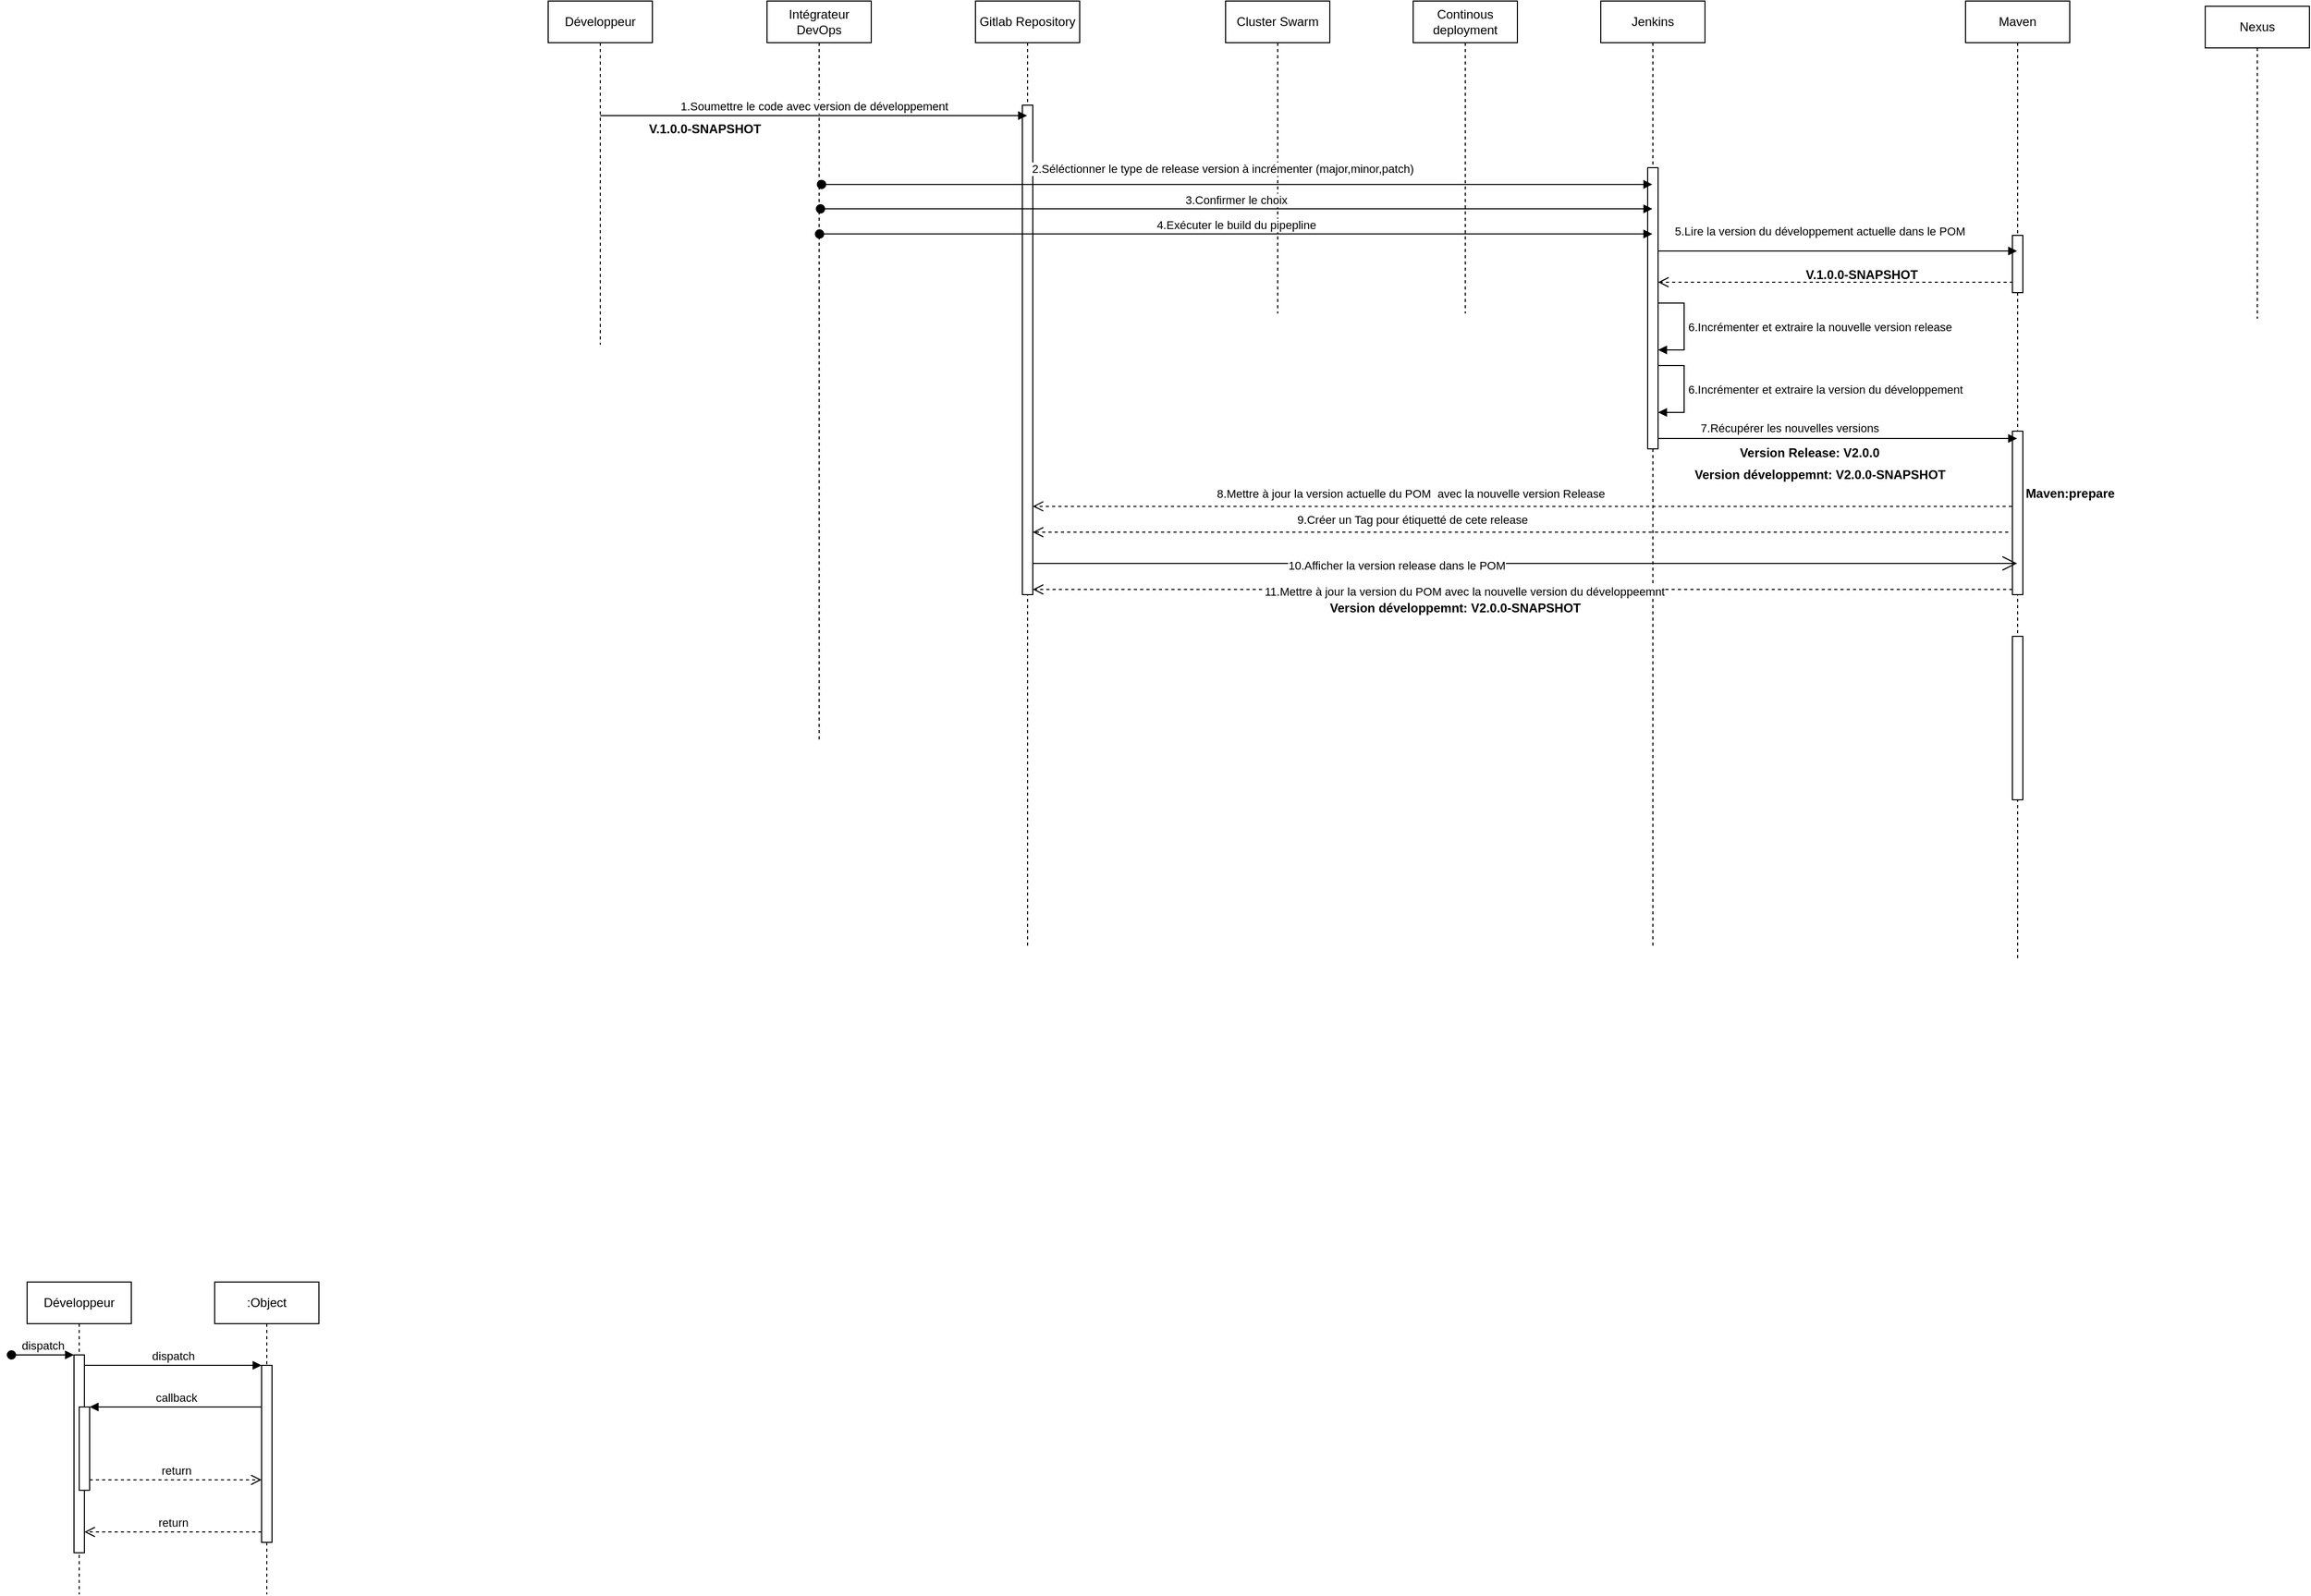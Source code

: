 <mxfile version="24.6.4" type="github">
  <diagram name="Page-1" id="2YBvvXClWsGukQMizWep">
    <mxGraphModel dx="2465" dy="871" grid="1" gridSize="10" guides="1" tooltips="1" connect="1" arrows="1" fold="1" page="1" pageScale="1" pageWidth="850" pageHeight="1100" math="0" shadow="0">
      <root>
        <mxCell id="0" />
        <mxCell id="1" parent="0" />
        <mxCell id="aM9ryv3xv72pqoxQDRHE-1" value="Développeur" style="shape=umlLifeline;perimeter=lifelinePerimeter;whiteSpace=wrap;html=1;container=0;dropTarget=0;collapsible=0;recursiveResize=0;outlineConnect=0;portConstraint=eastwest;newEdgeStyle={&quot;edgeStyle&quot;:&quot;elbowEdgeStyle&quot;,&quot;elbow&quot;:&quot;vertical&quot;,&quot;curved&quot;:0,&quot;rounded&quot;:0};" parent="1" vertex="1">
          <mxGeometry x="-130" width="100" height="330" as="geometry" />
        </mxCell>
        <mxCell id="aM9ryv3xv72pqoxQDRHE-5" value="Intégrateur DevOps" style="shape=umlLifeline;perimeter=lifelinePerimeter;whiteSpace=wrap;html=1;container=0;dropTarget=0;collapsible=0;recursiveResize=0;outlineConnect=0;portConstraint=eastwest;newEdgeStyle={&quot;edgeStyle&quot;:&quot;elbowEdgeStyle&quot;,&quot;elbow&quot;:&quot;vertical&quot;,&quot;curved&quot;:0,&quot;rounded&quot;:0};" parent="1" vertex="1">
          <mxGeometry x="80" width="100" height="710" as="geometry" />
        </mxCell>
        <mxCell id="2OPe176X_kG1FQ0KxJXt-11" value="Développeur" style="shape=umlLifeline;perimeter=lifelinePerimeter;whiteSpace=wrap;html=1;container=0;dropTarget=0;collapsible=0;recursiveResize=0;outlineConnect=0;portConstraint=eastwest;newEdgeStyle={&quot;edgeStyle&quot;:&quot;elbowEdgeStyle&quot;,&quot;elbow&quot;:&quot;vertical&quot;,&quot;curved&quot;:0,&quot;rounded&quot;:0};" vertex="1" parent="1">
          <mxGeometry x="-630" y="1230" width="100" height="300" as="geometry" />
        </mxCell>
        <mxCell id="2OPe176X_kG1FQ0KxJXt-12" value="" style="html=1;points=[];perimeter=orthogonalPerimeter;outlineConnect=0;targetShapes=umlLifeline;portConstraint=eastwest;newEdgeStyle={&quot;edgeStyle&quot;:&quot;elbowEdgeStyle&quot;,&quot;elbow&quot;:&quot;vertical&quot;,&quot;curved&quot;:0,&quot;rounded&quot;:0};" vertex="1" parent="2OPe176X_kG1FQ0KxJXt-11">
          <mxGeometry x="45" y="70" width="10" height="190" as="geometry" />
        </mxCell>
        <mxCell id="2OPe176X_kG1FQ0KxJXt-13" value="dispatch" style="html=1;verticalAlign=bottom;startArrow=oval;endArrow=block;startSize=8;edgeStyle=elbowEdgeStyle;elbow=vertical;curved=0;rounded=0;" edge="1" parent="2OPe176X_kG1FQ0KxJXt-11" target="2OPe176X_kG1FQ0KxJXt-12">
          <mxGeometry relative="1" as="geometry">
            <mxPoint x="-15" y="70" as="sourcePoint" />
          </mxGeometry>
        </mxCell>
        <mxCell id="2OPe176X_kG1FQ0KxJXt-14" value="" style="html=1;points=[];perimeter=orthogonalPerimeter;outlineConnect=0;targetShapes=umlLifeline;portConstraint=eastwest;newEdgeStyle={&quot;edgeStyle&quot;:&quot;elbowEdgeStyle&quot;,&quot;elbow&quot;:&quot;vertical&quot;,&quot;curved&quot;:0,&quot;rounded&quot;:0};" vertex="1" parent="2OPe176X_kG1FQ0KxJXt-11">
          <mxGeometry x="50" y="120" width="10" height="80" as="geometry" />
        </mxCell>
        <mxCell id="2OPe176X_kG1FQ0KxJXt-15" value=":Object" style="shape=umlLifeline;perimeter=lifelinePerimeter;whiteSpace=wrap;html=1;container=0;dropTarget=0;collapsible=0;recursiveResize=0;outlineConnect=0;portConstraint=eastwest;newEdgeStyle={&quot;edgeStyle&quot;:&quot;elbowEdgeStyle&quot;,&quot;elbow&quot;:&quot;vertical&quot;,&quot;curved&quot;:0,&quot;rounded&quot;:0};" vertex="1" parent="1">
          <mxGeometry x="-450" y="1230" width="100" height="300" as="geometry" />
        </mxCell>
        <mxCell id="2OPe176X_kG1FQ0KxJXt-16" value="" style="html=1;points=[];perimeter=orthogonalPerimeter;outlineConnect=0;targetShapes=umlLifeline;portConstraint=eastwest;newEdgeStyle={&quot;edgeStyle&quot;:&quot;elbowEdgeStyle&quot;,&quot;elbow&quot;:&quot;vertical&quot;,&quot;curved&quot;:0,&quot;rounded&quot;:0};" vertex="1" parent="2OPe176X_kG1FQ0KxJXt-15">
          <mxGeometry x="45" y="80" width="10" height="170" as="geometry" />
        </mxCell>
        <mxCell id="2OPe176X_kG1FQ0KxJXt-17" value="dispatch" style="html=1;verticalAlign=bottom;endArrow=block;edgeStyle=elbowEdgeStyle;elbow=vertical;curved=0;rounded=0;" edge="1" parent="1" source="2OPe176X_kG1FQ0KxJXt-12" target="2OPe176X_kG1FQ0KxJXt-16">
          <mxGeometry relative="1" as="geometry">
            <mxPoint x="-475" y="1320" as="sourcePoint" />
            <Array as="points">
              <mxPoint x="-490" y="1310" />
            </Array>
          </mxGeometry>
        </mxCell>
        <mxCell id="2OPe176X_kG1FQ0KxJXt-18" value="return" style="html=1;verticalAlign=bottom;endArrow=open;dashed=1;endSize=8;edgeStyle=elbowEdgeStyle;elbow=vertical;curved=0;rounded=0;" edge="1" parent="1" source="2OPe176X_kG1FQ0KxJXt-16" target="2OPe176X_kG1FQ0KxJXt-12">
          <mxGeometry relative="1" as="geometry">
            <mxPoint x="-475" y="1395" as="targetPoint" />
            <Array as="points">
              <mxPoint x="-480" y="1470" />
            </Array>
          </mxGeometry>
        </mxCell>
        <mxCell id="2OPe176X_kG1FQ0KxJXt-19" value="callback" style="html=1;verticalAlign=bottom;endArrow=block;edgeStyle=elbowEdgeStyle;elbow=vertical;curved=0;rounded=0;" edge="1" parent="1" source="2OPe176X_kG1FQ0KxJXt-16" target="2OPe176X_kG1FQ0KxJXt-14">
          <mxGeometry relative="1" as="geometry">
            <mxPoint x="-495" y="1350" as="sourcePoint" />
            <Array as="points">
              <mxPoint x="-480" y="1350" />
            </Array>
          </mxGeometry>
        </mxCell>
        <mxCell id="2OPe176X_kG1FQ0KxJXt-20" value="return" style="html=1;verticalAlign=bottom;endArrow=open;dashed=1;endSize=8;edgeStyle=elbowEdgeStyle;elbow=vertical;curved=0;rounded=0;" edge="1" parent="1" source="2OPe176X_kG1FQ0KxJXt-14" target="2OPe176X_kG1FQ0KxJXt-16">
          <mxGeometry relative="1" as="geometry">
            <mxPoint x="-495" y="1425" as="targetPoint" />
            <Array as="points">
              <mxPoint x="-490" y="1420" />
            </Array>
          </mxGeometry>
        </mxCell>
        <mxCell id="2OPe176X_kG1FQ0KxJXt-22" value="Gitlab Repository" style="shape=umlLifeline;perimeter=lifelinePerimeter;whiteSpace=wrap;html=1;container=0;dropTarget=0;collapsible=0;recursiveResize=0;outlineConnect=0;portConstraint=eastwest;newEdgeStyle={&quot;edgeStyle&quot;:&quot;elbowEdgeStyle&quot;,&quot;elbow&quot;:&quot;vertical&quot;,&quot;curved&quot;:0,&quot;rounded&quot;:0};" vertex="1" parent="1">
          <mxGeometry x="280" width="100" height="910" as="geometry" />
        </mxCell>
        <mxCell id="2OPe176X_kG1FQ0KxJXt-95" value="" style="html=1;points=[[0,0,0,0,5],[0,1,0,0,-5],[1,0,0,0,5],[1,1,0,0,-5]];perimeter=orthogonalPerimeter;outlineConnect=0;targetShapes=umlLifeline;portConstraint=eastwest;newEdgeStyle={&quot;curved&quot;:0,&quot;rounded&quot;:0};" vertex="1" parent="2OPe176X_kG1FQ0KxJXt-22">
          <mxGeometry x="45" y="100" width="10" height="470" as="geometry" />
        </mxCell>
        <mxCell id="2OPe176X_kG1FQ0KxJXt-24" value="Jenkins" style="shape=umlLifeline;perimeter=lifelinePerimeter;whiteSpace=wrap;html=1;container=0;dropTarget=0;collapsible=0;recursiveResize=0;outlineConnect=0;portConstraint=eastwest;newEdgeStyle={&quot;edgeStyle&quot;:&quot;elbowEdgeStyle&quot;,&quot;elbow&quot;:&quot;vertical&quot;,&quot;curved&quot;:0,&quot;rounded&quot;:0};" vertex="1" parent="1">
          <mxGeometry x="880" width="100" height="910" as="geometry" />
        </mxCell>
        <mxCell id="2OPe176X_kG1FQ0KxJXt-50" value="" style="html=1;points=[[0,0,0,0,5],[0,1,0,0,-5],[1,0,0,0,5],[1,1,0,0,-5]];perimeter=orthogonalPerimeter;outlineConnect=0;targetShapes=umlLifeline;portConstraint=eastwest;newEdgeStyle={&quot;curved&quot;:0,&quot;rounded&quot;:0};" vertex="1" parent="2OPe176X_kG1FQ0KxJXt-24">
          <mxGeometry x="45" y="160" width="10" height="270" as="geometry" />
        </mxCell>
        <mxCell id="2OPe176X_kG1FQ0KxJXt-77" value="6.Incrémenter et extraire la nouvelle version release" style="html=1;align=left;spacingLeft=2;endArrow=block;rounded=0;edgeStyle=orthogonalEdgeStyle;curved=0;rounded=0;" edge="1" parent="2OPe176X_kG1FQ0KxJXt-24">
          <mxGeometry relative="1" as="geometry">
            <mxPoint x="55" y="290" as="sourcePoint" />
            <Array as="points">
              <mxPoint x="80" y="290" />
              <mxPoint x="80" y="335" />
            </Array>
            <mxPoint x="55" y="335" as="targetPoint" />
          </mxGeometry>
        </mxCell>
        <mxCell id="2OPe176X_kG1FQ0KxJXt-86" value="6.Incrémenter et extraire la version du développement" style="html=1;align=left;spacingLeft=2;endArrow=block;rounded=0;edgeStyle=orthogonalEdgeStyle;curved=0;rounded=0;" edge="1" parent="2OPe176X_kG1FQ0KxJXt-24" source="2OPe176X_kG1FQ0KxJXt-50" target="2OPe176X_kG1FQ0KxJXt-50">
          <mxGeometry relative="1" as="geometry">
            <mxPoint x="60" y="350" as="sourcePoint" />
            <Array as="points">
              <mxPoint x="80" y="350" />
              <mxPoint x="80" y="395" />
            </Array>
            <mxPoint x="50" y="395" as="targetPoint" />
          </mxGeometry>
        </mxCell>
        <mxCell id="2OPe176X_kG1FQ0KxJXt-26" value="Maven" style="shape=umlLifeline;perimeter=lifelinePerimeter;whiteSpace=wrap;html=1;container=0;dropTarget=0;collapsible=0;recursiveResize=0;outlineConnect=0;portConstraint=eastwest;newEdgeStyle={&quot;edgeStyle&quot;:&quot;elbowEdgeStyle&quot;,&quot;elbow&quot;:&quot;vertical&quot;,&quot;curved&quot;:0,&quot;rounded&quot;:0};" vertex="1" parent="1">
          <mxGeometry x="1230" width="100" height="920" as="geometry" />
        </mxCell>
        <mxCell id="2OPe176X_kG1FQ0KxJXt-57" value="" style="html=1;points=[[0,0,0,0,5],[0,1,0,0,-5],[1,0,0,0,5],[1,1,0,0,-5]];perimeter=orthogonalPerimeter;outlineConnect=0;targetShapes=umlLifeline;portConstraint=eastwest;newEdgeStyle={&quot;curved&quot;:0,&quot;rounded&quot;:0};" vertex="1" parent="2OPe176X_kG1FQ0KxJXt-26">
          <mxGeometry x="45" y="225" width="10" height="55" as="geometry" />
        </mxCell>
        <mxCell id="2OPe176X_kG1FQ0KxJXt-92" value="" style="html=1;points=[[0,0,0,0,5],[0,1,0,0,-5],[1,0,0,0,5],[1,1,0,0,-5]];perimeter=orthogonalPerimeter;outlineConnect=0;targetShapes=umlLifeline;portConstraint=eastwest;newEdgeStyle={&quot;curved&quot;:0,&quot;rounded&quot;:0};" vertex="1" parent="2OPe176X_kG1FQ0KxJXt-26">
          <mxGeometry x="45" y="413" width="10" height="157" as="geometry" />
        </mxCell>
        <mxCell id="2OPe176X_kG1FQ0KxJXt-119" value="" style="html=1;points=[[0,0,0,0,5],[0,1,0,0,-5],[1,0,0,0,5],[1,1,0,0,-5]];perimeter=orthogonalPerimeter;outlineConnect=0;targetShapes=umlLifeline;portConstraint=eastwest;newEdgeStyle={&quot;curved&quot;:0,&quot;rounded&quot;:0};" vertex="1" parent="2OPe176X_kG1FQ0KxJXt-26">
          <mxGeometry x="45" y="610" width="10" height="157" as="geometry" />
        </mxCell>
        <mxCell id="2OPe176X_kG1FQ0KxJXt-28" value="Nexus" style="shape=umlLifeline;perimeter=lifelinePerimeter;whiteSpace=wrap;html=1;container=0;dropTarget=0;collapsible=0;recursiveResize=0;outlineConnect=0;portConstraint=eastwest;newEdgeStyle={&quot;edgeStyle&quot;:&quot;elbowEdgeStyle&quot;,&quot;elbow&quot;:&quot;vertical&quot;,&quot;curved&quot;:0,&quot;rounded&quot;:0};" vertex="1" parent="1">
          <mxGeometry x="1460" y="5" width="100" height="300" as="geometry" />
        </mxCell>
        <mxCell id="2OPe176X_kG1FQ0KxJXt-34" value="Cluster Swarm" style="shape=umlLifeline;perimeter=lifelinePerimeter;whiteSpace=wrap;html=1;container=0;dropTarget=0;collapsible=0;recursiveResize=0;outlineConnect=0;portConstraint=eastwest;newEdgeStyle={&quot;edgeStyle&quot;:&quot;elbowEdgeStyle&quot;,&quot;elbow&quot;:&quot;vertical&quot;,&quot;curved&quot;:0,&quot;rounded&quot;:0};" vertex="1" parent="1">
          <mxGeometry x="520" width="100" height="300" as="geometry" />
        </mxCell>
        <mxCell id="2OPe176X_kG1FQ0KxJXt-36" value="Continous deployment" style="shape=umlLifeline;perimeter=lifelinePerimeter;whiteSpace=wrap;html=1;container=0;dropTarget=0;collapsible=0;recursiveResize=0;outlineConnect=0;portConstraint=eastwest;newEdgeStyle={&quot;edgeStyle&quot;:&quot;elbowEdgeStyle&quot;,&quot;elbow&quot;:&quot;vertical&quot;,&quot;curved&quot;:0,&quot;rounded&quot;:0};" vertex="1" parent="1">
          <mxGeometry x="700" width="100" height="300" as="geometry" />
        </mxCell>
        <mxCell id="2OPe176X_kG1FQ0KxJXt-39" value="&lt;div align=&quot;center&quot;&gt;1.Soumettre le code avec version de développement&lt;/div&gt;" style="html=1;verticalAlign=bottom;endArrow=block;edgeStyle=elbowEdgeStyle;elbow=vertical;curved=0;rounded=0;align=center;" edge="1" parent="1" source="aM9ryv3xv72pqoxQDRHE-1" target="2OPe176X_kG1FQ0KxJXt-22">
          <mxGeometry relative="1" as="geometry">
            <mxPoint x="-90" y="110" as="sourcePoint" />
            <Array as="points">
              <mxPoint x="-5" y="110" />
            </Array>
            <mxPoint x="80" y="110" as="targetPoint" />
          </mxGeometry>
        </mxCell>
        <mxCell id="2OPe176X_kG1FQ0KxJXt-40" value="V.1.0.0-SNAPSHOT" style="text;align=center;fontStyle=1;verticalAlign=middle;spacingLeft=3;spacingRight=3;strokeColor=none;rotatable=0;points=[[0,0.5],[1,0.5]];portConstraint=eastwest;html=1;" vertex="1" parent="1">
          <mxGeometry x="-20" y="110" width="80" height="26" as="geometry" />
        </mxCell>
        <mxCell id="2OPe176X_kG1FQ0KxJXt-43" value="2.Séléctionner le type de release version à incrémenter (major,minor,patch)" style="html=1;verticalAlign=bottom;startArrow=oval;endArrow=block;startSize=8;curved=0;rounded=0;exitX=0.523;exitY=0.248;exitDx=0;exitDy=0;exitPerimeter=0;" edge="1" target="2OPe176X_kG1FQ0KxJXt-24" parent="1" source="aM9ryv3xv72pqoxQDRHE-5">
          <mxGeometry x="-0.036" y="6" relative="1" as="geometry">
            <mxPoint x="150" y="215" as="sourcePoint" />
            <mxPoint x="365" y="185" as="targetPoint" />
            <mxPoint as="offset" />
          </mxGeometry>
        </mxCell>
        <mxCell id="2OPe176X_kG1FQ0KxJXt-47" value="3.Confirmer le choix" style="html=1;verticalAlign=bottom;startArrow=oval;startFill=1;endArrow=block;startSize=8;curved=0;rounded=0;exitX=0.513;exitY=0.281;exitDx=0;exitDy=0;exitPerimeter=0;" edge="1" parent="1" source="aM9ryv3xv72pqoxQDRHE-5" target="2OPe176X_kG1FQ0KxJXt-24">
          <mxGeometry width="60" relative="1" as="geometry">
            <mxPoint x="480" y="310" as="sourcePoint" />
            <mxPoint x="365" y="209.51" as="targetPoint" />
          </mxGeometry>
        </mxCell>
        <mxCell id="2OPe176X_kG1FQ0KxJXt-49" value="4.Exécuter le build du pipepline" style="html=1;verticalAlign=bottom;startArrow=oval;startFill=1;endArrow=block;startSize=8;curved=0;rounded=0;exitX=0.504;exitY=0.315;exitDx=0;exitDy=0;exitPerimeter=0;" edge="1" parent="1" source="aM9ryv3xv72pqoxQDRHE-5" target="2OPe176X_kG1FQ0KxJXt-24">
          <mxGeometry width="60" relative="1" as="geometry">
            <mxPoint x="130" y="240" as="sourcePoint" />
            <mxPoint x="369" y="240" as="targetPoint" />
          </mxGeometry>
        </mxCell>
        <mxCell id="2OPe176X_kG1FQ0KxJXt-55" value="" style="endArrow=none;html=1;rounded=0;" edge="1" parent="1" source="2OPe176X_kG1FQ0KxJXt-50">
          <mxGeometry relative="1" as="geometry">
            <mxPoint x="940" y="240" as="sourcePoint" />
            <mxPoint x="1110" y="240" as="targetPoint" />
          </mxGeometry>
        </mxCell>
        <mxCell id="2OPe176X_kG1FQ0KxJXt-56" value="5.Lire la version du développement actuelle dans le POM" style="html=1;verticalAlign=bottom;endArrow=block;curved=0;rounded=0;" edge="1" parent="1" target="2OPe176X_kG1FQ0KxJXt-26">
          <mxGeometry x="-0.727" y="10" width="80" relative="1" as="geometry">
            <mxPoint x="1060" y="240" as="sourcePoint" />
            <mxPoint x="1215" y="240" as="targetPoint" />
            <mxPoint as="offset" />
          </mxGeometry>
        </mxCell>
        <mxCell id="2OPe176X_kG1FQ0KxJXt-67" value="" style="html=1;verticalAlign=bottom;endArrow=block;curved=0;rounded=0;" edge="1" parent="1" target="2OPe176X_kG1FQ0KxJXt-26">
          <mxGeometry x="-0.862" width="80" relative="1" as="geometry">
            <mxPoint x="935" y="420" as="sourcePoint" />
            <mxPoint x="1140" y="420" as="targetPoint" />
            <mxPoint as="offset" />
            <Array as="points">
              <mxPoint x="1005" y="420" />
            </Array>
          </mxGeometry>
        </mxCell>
        <mxCell id="2OPe176X_kG1FQ0KxJXt-98" value="7.Récupérer les nouvelles versions" style="edgeLabel;html=1;align=center;verticalAlign=middle;resizable=0;points=[];" vertex="1" connectable="0" parent="2OPe176X_kG1FQ0KxJXt-67">
          <mxGeometry x="-0.45" relative="1" as="geometry">
            <mxPoint x="31" y="-10" as="offset" />
          </mxGeometry>
        </mxCell>
        <mxCell id="2OPe176X_kG1FQ0KxJXt-69" value="V.1.0.0-SNAPSHOT" style="text;align=center;fontStyle=1;verticalAlign=middle;spacingLeft=3;spacingRight=3;strokeColor=none;rotatable=0;points=[[0,0.5],[1,0.5]];portConstraint=eastwest;html=1;" vertex="1" parent="1">
          <mxGeometry x="1090" y="250" width="80" height="26" as="geometry" />
        </mxCell>
        <mxCell id="2OPe176X_kG1FQ0KxJXt-70" value="" style="html=1;verticalAlign=bottom;endArrow=open;dashed=1;endSize=8;curved=0;rounded=0;" edge="1" parent="1" target="2OPe176X_kG1FQ0KxJXt-50">
          <mxGeometry relative="1" as="geometry">
            <mxPoint x="1275.5" y="270" as="sourcePoint" />
            <mxPoint x="776" y="270" as="targetPoint" />
          </mxGeometry>
        </mxCell>
        <mxCell id="2OPe176X_kG1FQ0KxJXt-90" value="Version Release: V2.0.0" style="text;align=center;fontStyle=1;verticalAlign=middle;spacingLeft=3;spacingRight=3;strokeColor=none;rotatable=0;points=[[0,0.5],[1,0.5]];portConstraint=eastwest;html=1;" vertex="1" parent="1">
          <mxGeometry x="1040" y="421" width="80" height="26" as="geometry" />
        </mxCell>
        <mxCell id="2OPe176X_kG1FQ0KxJXt-91" value="Version développemnt: V2.0.0-SNAPSHOT" style="text;align=center;fontStyle=1;verticalAlign=middle;spacingLeft=3;spacingRight=3;strokeColor=none;rotatable=0;points=[[0,0.5],[1,0.5]];portConstraint=eastwest;html=1;" vertex="1" parent="1">
          <mxGeometry x="1050" y="442" width="80" height="26" as="geometry" />
        </mxCell>
        <mxCell id="2OPe176X_kG1FQ0KxJXt-93" value="Maven:prepare" style="text;align=center;fontStyle=1;verticalAlign=middle;spacingLeft=3;spacingRight=3;strokeColor=none;rotatable=0;points=[[0,0.5],[1,0.5]];portConstraint=eastwest;html=1;" vertex="1" parent="1">
          <mxGeometry x="1290" y="460" width="80" height="26" as="geometry" />
        </mxCell>
        <mxCell id="2OPe176X_kG1FQ0KxJXt-94" value="" style="html=1;verticalAlign=bottom;endArrow=open;dashed=1;endSize=8;curved=0;rounded=0;" edge="1" parent="1" target="2OPe176X_kG1FQ0KxJXt-95">
          <mxGeometry relative="1" as="geometry">
            <mxPoint x="1274.5" y="485.2" as="sourcePoint" />
            <mxPoint x="934" y="485.2" as="targetPoint" />
          </mxGeometry>
        </mxCell>
        <mxCell id="2OPe176X_kG1FQ0KxJXt-99" value="8.Mettre à jour la version actuelle du POM&amp;nbsp; avec la nouvelle version Release&amp;nbsp; " style="edgeLabel;html=1;align=center;verticalAlign=middle;resizable=0;points=[];" vertex="1" connectable="0" parent="2OPe176X_kG1FQ0KxJXt-94">
          <mxGeometry x="0.542" y="-1" relative="1" as="geometry">
            <mxPoint x="149" y="-11" as="offset" />
          </mxGeometry>
        </mxCell>
        <mxCell id="2OPe176X_kG1FQ0KxJXt-101" value="" style="html=1;verticalAlign=bottom;endArrow=open;dashed=1;endSize=8;curved=0;rounded=0;" edge="1" parent="1" target="2OPe176X_kG1FQ0KxJXt-95">
          <mxGeometry relative="1" as="geometry">
            <mxPoint x="1271" y="510" as="sourcePoint" />
            <mxPoint x="340" y="510" as="targetPoint" />
          </mxGeometry>
        </mxCell>
        <mxCell id="2OPe176X_kG1FQ0KxJXt-102" value="9.Créer un Tag pour étiquetté de cete release" style="edgeLabel;html=1;align=center;verticalAlign=middle;resizable=0;points=[];" vertex="1" connectable="0" parent="2OPe176X_kG1FQ0KxJXt-101">
          <mxGeometry x="0.542" y="-1" relative="1" as="geometry">
            <mxPoint x="149" y="-11" as="offset" />
          </mxGeometry>
        </mxCell>
        <mxCell id="2OPe176X_kG1FQ0KxJXt-111" value="" style="endArrow=open;endFill=1;endSize=12;html=1;rounded=0;" edge="1" parent="1" target="2OPe176X_kG1FQ0KxJXt-26">
          <mxGeometry width="160" relative="1" as="geometry">
            <mxPoint x="335" y="540" as="sourcePoint" />
            <mxPoint x="515" y="540" as="targetPoint" />
          </mxGeometry>
        </mxCell>
        <mxCell id="2OPe176X_kG1FQ0KxJXt-112" value="10.Afficher la version release dans le POM" style="edgeLabel;html=1;align=center;verticalAlign=middle;resizable=0;points=[];" vertex="1" connectable="0" parent="2OPe176X_kG1FQ0KxJXt-111">
          <mxGeometry x="-0.262" y="-2" relative="1" as="geometry">
            <mxPoint as="offset" />
          </mxGeometry>
        </mxCell>
        <mxCell id="2OPe176X_kG1FQ0KxJXt-113" value="" style="html=1;verticalAlign=bottom;endArrow=open;dashed=1;endSize=8;curved=0;rounded=0;exitX=0;exitY=1;exitDx=0;exitDy=-5;exitPerimeter=0;" edge="1" parent="1" source="2OPe176X_kG1FQ0KxJXt-92" target="2OPe176X_kG1FQ0KxJXt-95">
          <mxGeometry relative="1" as="geometry">
            <mxPoint x="1284.5" y="495.2" as="sourcePoint" />
            <mxPoint x="345" y="495" as="targetPoint" />
          </mxGeometry>
        </mxCell>
        <mxCell id="2OPe176X_kG1FQ0KxJXt-115" value="11.Mettre à jour la version du POM avec la nouvelle version du développeemnt" style="edgeLabel;html=1;align=center;verticalAlign=middle;resizable=0;points=[];" vertex="1" connectable="0" parent="2OPe176X_kG1FQ0KxJXt-113">
          <mxGeometry x="0.12" y="2" relative="1" as="geometry">
            <mxPoint as="offset" />
          </mxGeometry>
        </mxCell>
        <mxCell id="2OPe176X_kG1FQ0KxJXt-118" value="Version développemnt: V2.0.0-SNAPSHOT" style="text;align=center;fontStyle=1;verticalAlign=middle;spacingLeft=3;spacingRight=3;strokeColor=none;rotatable=0;points=[[0,0.5],[1,0.5]];portConstraint=eastwest;html=1;" vertex="1" parent="1">
          <mxGeometry x="700" y="570" width="80" height="26" as="geometry" />
        </mxCell>
      </root>
    </mxGraphModel>
  </diagram>
</mxfile>
